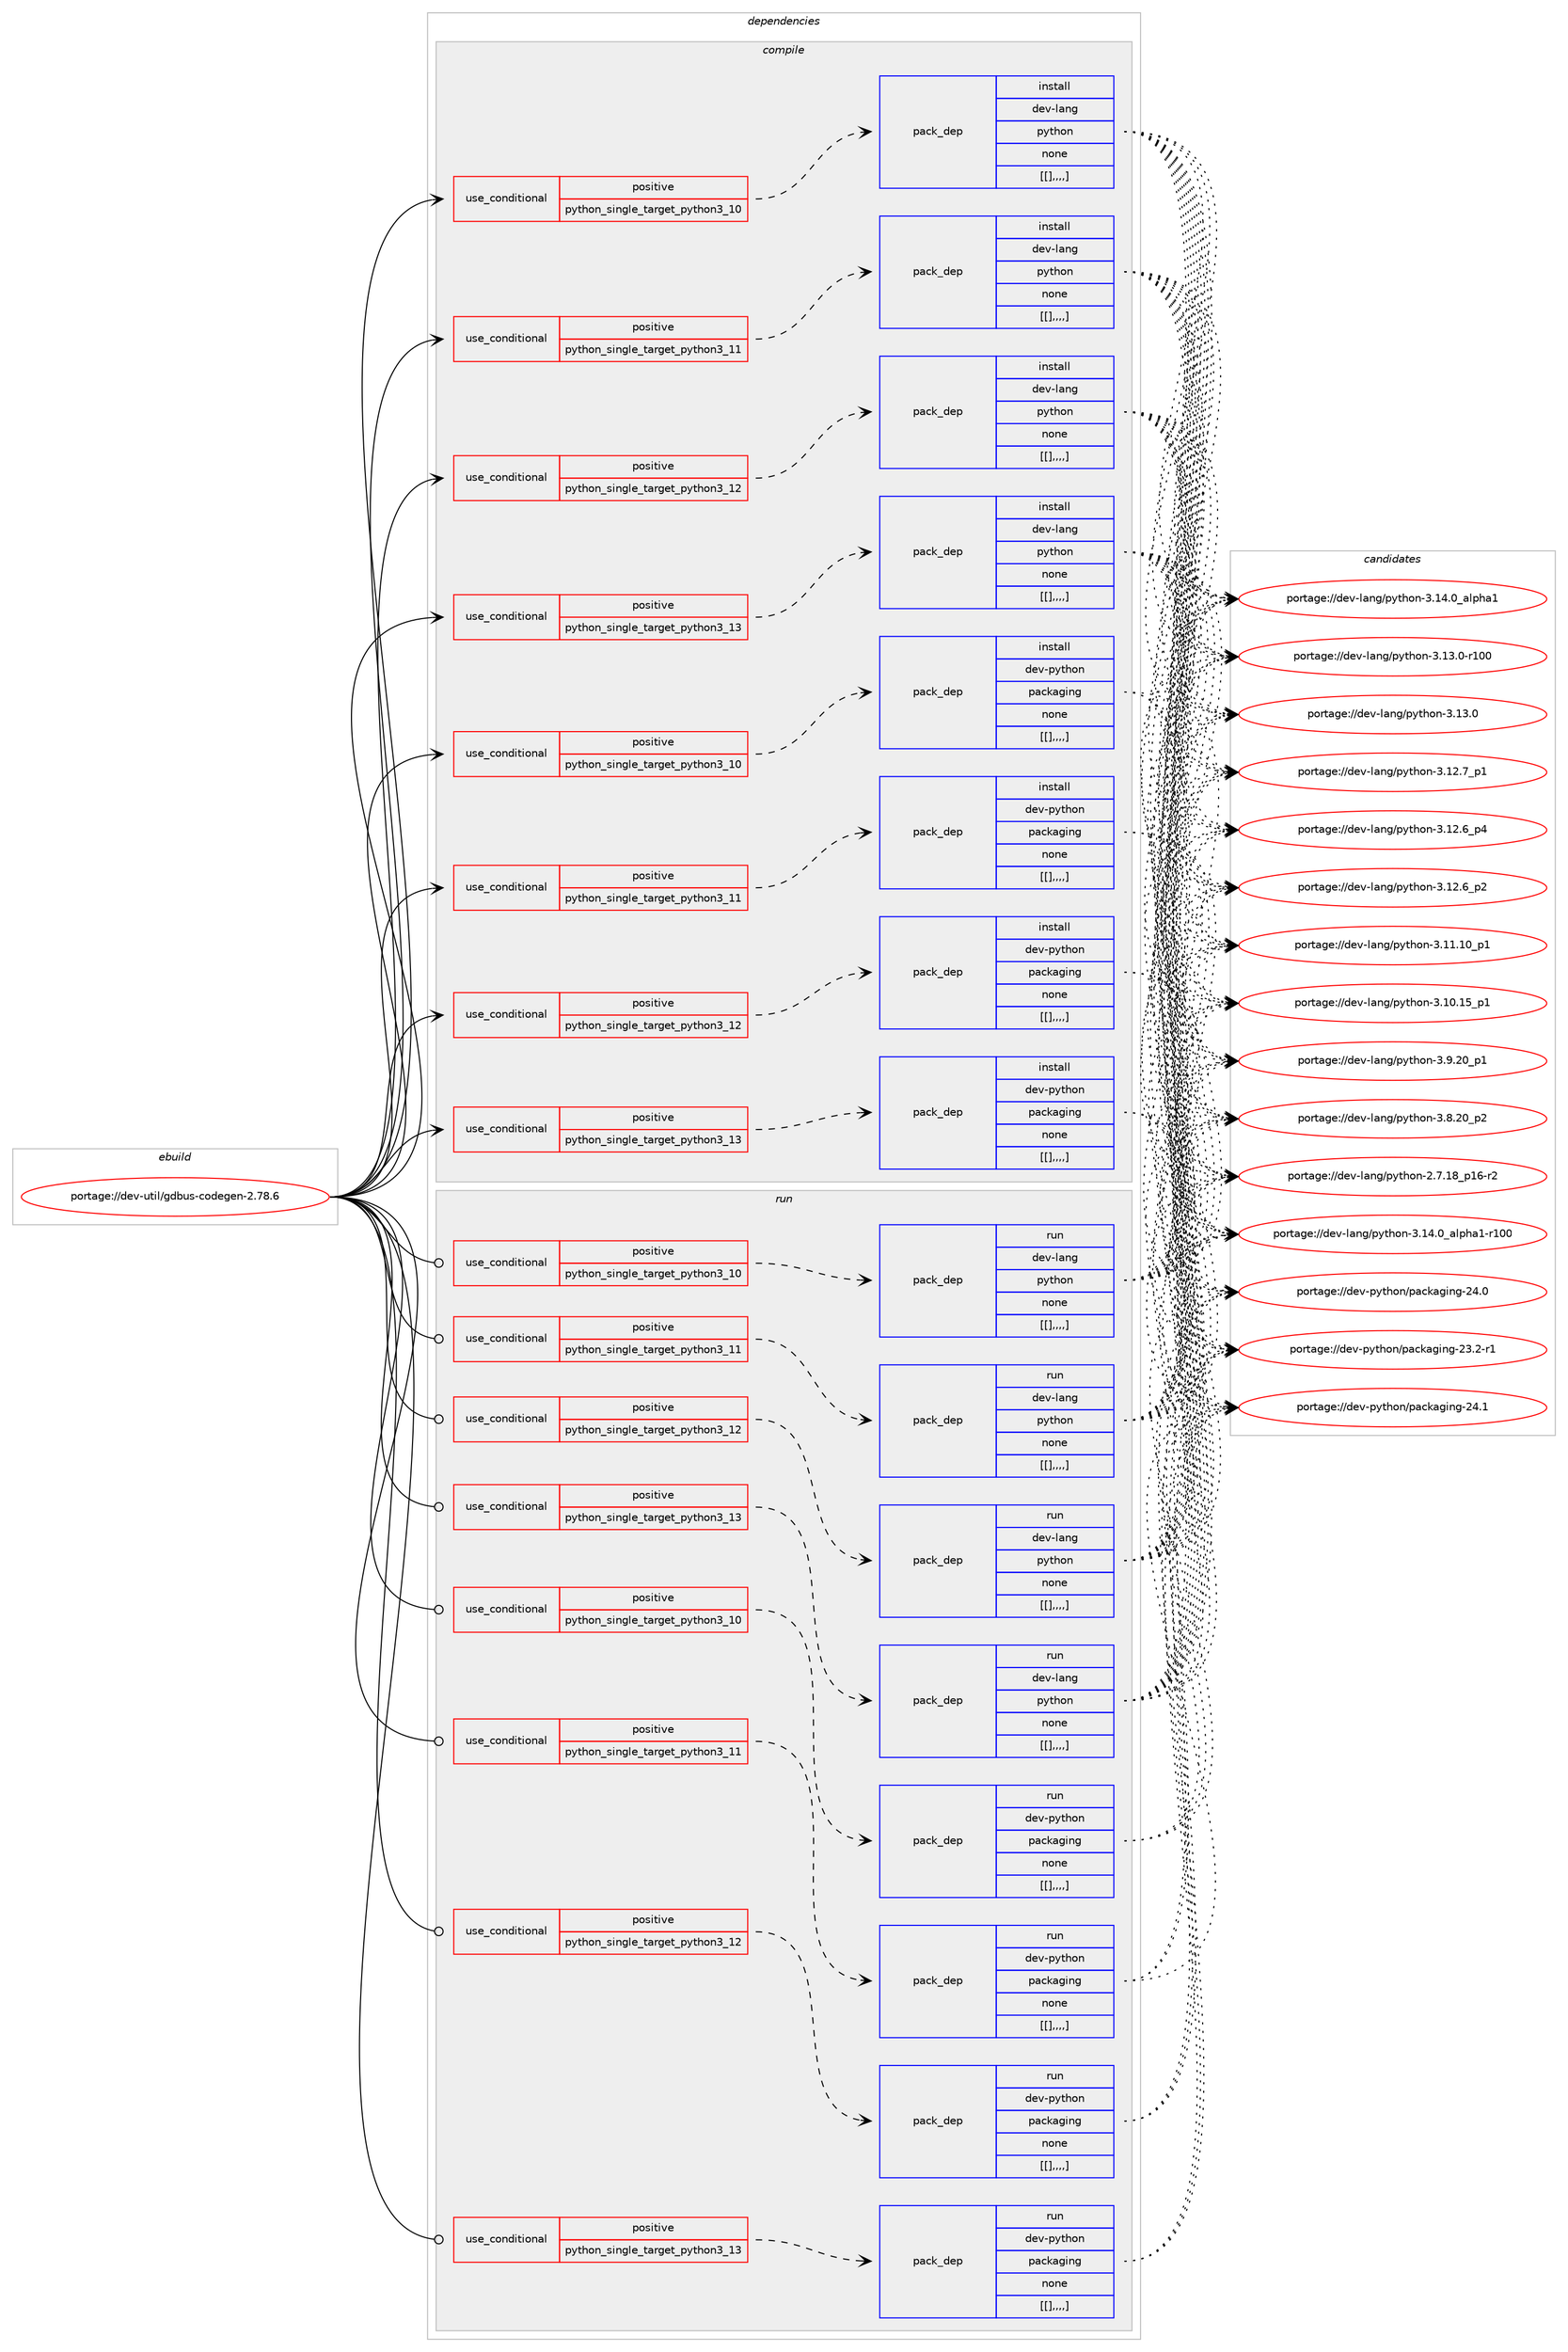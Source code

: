 digraph prolog {

# *************
# Graph options
# *************

newrank=true;
concentrate=true;
compound=true;
graph [rankdir=LR,fontname=Helvetica,fontsize=10,ranksep=1.5];#, ranksep=2.5, nodesep=0.2];
edge  [arrowhead=vee];
node  [fontname=Helvetica,fontsize=10];

# **********
# The ebuild
# **********

subgraph cluster_leftcol {
color=gray;
label=<<i>ebuild</i>>;
id [label="portage://dev-util/gdbus-codegen-2.78.6", color=red, width=4, href="../dev-util/gdbus-codegen-2.78.6.svg"];
}

# ****************
# The dependencies
# ****************

subgraph cluster_midcol {
color=gray;
label=<<i>dependencies</i>>;
subgraph cluster_compile {
fillcolor="#eeeeee";
style=filled;
label=<<i>compile</i>>;
subgraph cond65041 {
dependency226300 [label=<<TABLE BORDER="0" CELLBORDER="1" CELLSPACING="0" CELLPADDING="4"><TR><TD ROWSPAN="3" CELLPADDING="10">use_conditional</TD></TR><TR><TD>positive</TD></TR><TR><TD>python_single_target_python3_10</TD></TR></TABLE>>, shape=none, color=red];
subgraph pack159753 {
dependency226304 [label=<<TABLE BORDER="0" CELLBORDER="1" CELLSPACING="0" CELLPADDING="4" WIDTH="220"><TR><TD ROWSPAN="6" CELLPADDING="30">pack_dep</TD></TR><TR><TD WIDTH="110">install</TD></TR><TR><TD>dev-lang</TD></TR><TR><TD>python</TD></TR><TR><TD>none</TD></TR><TR><TD>[[],,,,]</TD></TR></TABLE>>, shape=none, color=blue];
}
dependency226300:e -> dependency226304:w [weight=20,style="dashed",arrowhead="vee"];
}
id:e -> dependency226300:w [weight=20,style="solid",arrowhead="vee"];
subgraph cond65045 {
dependency226309 [label=<<TABLE BORDER="0" CELLBORDER="1" CELLSPACING="0" CELLPADDING="4"><TR><TD ROWSPAN="3" CELLPADDING="10">use_conditional</TD></TR><TR><TD>positive</TD></TR><TR><TD>python_single_target_python3_10</TD></TR></TABLE>>, shape=none, color=red];
subgraph pack159772 {
dependency226348 [label=<<TABLE BORDER="0" CELLBORDER="1" CELLSPACING="0" CELLPADDING="4" WIDTH="220"><TR><TD ROWSPAN="6" CELLPADDING="30">pack_dep</TD></TR><TR><TD WIDTH="110">install</TD></TR><TR><TD>dev-python</TD></TR><TR><TD>packaging</TD></TR><TR><TD>none</TD></TR><TR><TD>[[],,,,]</TD></TR></TABLE>>, shape=none, color=blue];
}
dependency226309:e -> dependency226348:w [weight=20,style="dashed",arrowhead="vee"];
}
id:e -> dependency226309:w [weight=20,style="solid",arrowhead="vee"];
subgraph cond65064 {
dependency226369 [label=<<TABLE BORDER="0" CELLBORDER="1" CELLSPACING="0" CELLPADDING="4"><TR><TD ROWSPAN="3" CELLPADDING="10">use_conditional</TD></TR><TR><TD>positive</TD></TR><TR><TD>python_single_target_python3_11</TD></TR></TABLE>>, shape=none, color=red];
subgraph pack159813 {
dependency226392 [label=<<TABLE BORDER="0" CELLBORDER="1" CELLSPACING="0" CELLPADDING="4" WIDTH="220"><TR><TD ROWSPAN="6" CELLPADDING="30">pack_dep</TD></TR><TR><TD WIDTH="110">install</TD></TR><TR><TD>dev-lang</TD></TR><TR><TD>python</TD></TR><TR><TD>none</TD></TR><TR><TD>[[],,,,]</TD></TR></TABLE>>, shape=none, color=blue];
}
dependency226369:e -> dependency226392:w [weight=20,style="dashed",arrowhead="vee"];
}
id:e -> dependency226369:w [weight=20,style="solid",arrowhead="vee"];
subgraph cond65079 {
dependency226402 [label=<<TABLE BORDER="0" CELLBORDER="1" CELLSPACING="0" CELLPADDING="4"><TR><TD ROWSPAN="3" CELLPADDING="10">use_conditional</TD></TR><TR><TD>positive</TD></TR><TR><TD>python_single_target_python3_11</TD></TR></TABLE>>, shape=none, color=red];
subgraph pack159819 {
dependency226416 [label=<<TABLE BORDER="0" CELLBORDER="1" CELLSPACING="0" CELLPADDING="4" WIDTH="220"><TR><TD ROWSPAN="6" CELLPADDING="30">pack_dep</TD></TR><TR><TD WIDTH="110">install</TD></TR><TR><TD>dev-python</TD></TR><TR><TD>packaging</TD></TR><TR><TD>none</TD></TR><TR><TD>[[],,,,]</TD></TR></TABLE>>, shape=none, color=blue];
}
dependency226402:e -> dependency226416:w [weight=20,style="dashed",arrowhead="vee"];
}
id:e -> dependency226402:w [weight=20,style="solid",arrowhead="vee"];
subgraph cond65094 {
dependency226441 [label=<<TABLE BORDER="0" CELLBORDER="1" CELLSPACING="0" CELLPADDING="4"><TR><TD ROWSPAN="3" CELLPADDING="10">use_conditional</TD></TR><TR><TD>positive</TD></TR><TR><TD>python_single_target_python3_12</TD></TR></TABLE>>, shape=none, color=red];
subgraph pack159854 {
dependency226476 [label=<<TABLE BORDER="0" CELLBORDER="1" CELLSPACING="0" CELLPADDING="4" WIDTH="220"><TR><TD ROWSPAN="6" CELLPADDING="30">pack_dep</TD></TR><TR><TD WIDTH="110">install</TD></TR><TR><TD>dev-lang</TD></TR><TR><TD>python</TD></TR><TR><TD>none</TD></TR><TR><TD>[[],,,,]</TD></TR></TABLE>>, shape=none, color=blue];
}
dependency226441:e -> dependency226476:w [weight=20,style="dashed",arrowhead="vee"];
}
id:e -> dependency226441:w [weight=20,style="solid",arrowhead="vee"];
subgraph cond65111 {
dependency226511 [label=<<TABLE BORDER="0" CELLBORDER="1" CELLSPACING="0" CELLPADDING="4"><TR><TD ROWSPAN="3" CELLPADDING="10">use_conditional</TD></TR><TR><TD>positive</TD></TR><TR><TD>python_single_target_python3_12</TD></TR></TABLE>>, shape=none, color=red];
subgraph pack159923 {
dependency226571 [label=<<TABLE BORDER="0" CELLBORDER="1" CELLSPACING="0" CELLPADDING="4" WIDTH="220"><TR><TD ROWSPAN="6" CELLPADDING="30">pack_dep</TD></TR><TR><TD WIDTH="110">install</TD></TR><TR><TD>dev-python</TD></TR><TR><TD>packaging</TD></TR><TR><TD>none</TD></TR><TR><TD>[[],,,,]</TD></TR></TABLE>>, shape=none, color=blue];
}
dependency226511:e -> dependency226571:w [weight=20,style="dashed",arrowhead="vee"];
}
id:e -> dependency226511:w [weight=20,style="solid",arrowhead="vee"];
subgraph cond65144 {
dependency226627 [label=<<TABLE BORDER="0" CELLBORDER="1" CELLSPACING="0" CELLPADDING="4"><TR><TD ROWSPAN="3" CELLPADDING="10">use_conditional</TD></TR><TR><TD>positive</TD></TR><TR><TD>python_single_target_python3_13</TD></TR></TABLE>>, shape=none, color=red];
subgraph pack159977 {
dependency226648 [label=<<TABLE BORDER="0" CELLBORDER="1" CELLSPACING="0" CELLPADDING="4" WIDTH="220"><TR><TD ROWSPAN="6" CELLPADDING="30">pack_dep</TD></TR><TR><TD WIDTH="110">install</TD></TR><TR><TD>dev-lang</TD></TR><TR><TD>python</TD></TR><TR><TD>none</TD></TR><TR><TD>[[],,,,]</TD></TR></TABLE>>, shape=none, color=blue];
}
dependency226627:e -> dependency226648:w [weight=20,style="dashed",arrowhead="vee"];
}
id:e -> dependency226627:w [weight=20,style="solid",arrowhead="vee"];
subgraph cond65172 {
dependency226692 [label=<<TABLE BORDER="0" CELLBORDER="1" CELLSPACING="0" CELLPADDING="4"><TR><TD ROWSPAN="3" CELLPADDING="10">use_conditional</TD></TR><TR><TD>positive</TD></TR><TR><TD>python_single_target_python3_13</TD></TR></TABLE>>, shape=none, color=red];
subgraph pack160032 {
dependency226713 [label=<<TABLE BORDER="0" CELLBORDER="1" CELLSPACING="0" CELLPADDING="4" WIDTH="220"><TR><TD ROWSPAN="6" CELLPADDING="30">pack_dep</TD></TR><TR><TD WIDTH="110">install</TD></TR><TR><TD>dev-python</TD></TR><TR><TD>packaging</TD></TR><TR><TD>none</TD></TR><TR><TD>[[],,,,]</TD></TR></TABLE>>, shape=none, color=blue];
}
dependency226692:e -> dependency226713:w [weight=20,style="dashed",arrowhead="vee"];
}
id:e -> dependency226692:w [weight=20,style="solid",arrowhead="vee"];
}
subgraph cluster_compileandrun {
fillcolor="#eeeeee";
style=filled;
label=<<i>compile and run</i>>;
}
subgraph cluster_run {
fillcolor="#eeeeee";
style=filled;
label=<<i>run</i>>;
subgraph cond65182 {
dependency226799 [label=<<TABLE BORDER="0" CELLBORDER="1" CELLSPACING="0" CELLPADDING="4"><TR><TD ROWSPAN="3" CELLPADDING="10">use_conditional</TD></TR><TR><TD>positive</TD></TR><TR><TD>python_single_target_python3_10</TD></TR></TABLE>>, shape=none, color=red];
subgraph pack160095 {
dependency226809 [label=<<TABLE BORDER="0" CELLBORDER="1" CELLSPACING="0" CELLPADDING="4" WIDTH="220"><TR><TD ROWSPAN="6" CELLPADDING="30">pack_dep</TD></TR><TR><TD WIDTH="110">run</TD></TR><TR><TD>dev-lang</TD></TR><TR><TD>python</TD></TR><TR><TD>none</TD></TR><TR><TD>[[],,,,]</TD></TR></TABLE>>, shape=none, color=blue];
}
dependency226799:e -> dependency226809:w [weight=20,style="dashed",arrowhead="vee"];
}
id:e -> dependency226799:w [weight=20,style="solid",arrowhead="odot"];
subgraph cond65206 {
dependency226823 [label=<<TABLE BORDER="0" CELLBORDER="1" CELLSPACING="0" CELLPADDING="4"><TR><TD ROWSPAN="3" CELLPADDING="10">use_conditional</TD></TR><TR><TD>positive</TD></TR><TR><TD>python_single_target_python3_10</TD></TR></TABLE>>, shape=none, color=red];
subgraph pack160112 {
dependency226832 [label=<<TABLE BORDER="0" CELLBORDER="1" CELLSPACING="0" CELLPADDING="4" WIDTH="220"><TR><TD ROWSPAN="6" CELLPADDING="30">pack_dep</TD></TR><TR><TD WIDTH="110">run</TD></TR><TR><TD>dev-python</TD></TR><TR><TD>packaging</TD></TR><TR><TD>none</TD></TR><TR><TD>[[],,,,]</TD></TR></TABLE>>, shape=none, color=blue];
}
dependency226823:e -> dependency226832:w [weight=20,style="dashed",arrowhead="vee"];
}
id:e -> dependency226823:w [weight=20,style="solid",arrowhead="odot"];
subgraph cond65218 {
dependency226852 [label=<<TABLE BORDER="0" CELLBORDER="1" CELLSPACING="0" CELLPADDING="4"><TR><TD ROWSPAN="3" CELLPADDING="10">use_conditional</TD></TR><TR><TD>positive</TD></TR><TR><TD>python_single_target_python3_11</TD></TR></TABLE>>, shape=none, color=red];
subgraph pack160159 {
dependency226917 [label=<<TABLE BORDER="0" CELLBORDER="1" CELLSPACING="0" CELLPADDING="4" WIDTH="220"><TR><TD ROWSPAN="6" CELLPADDING="30">pack_dep</TD></TR><TR><TD WIDTH="110">run</TD></TR><TR><TD>dev-lang</TD></TR><TR><TD>python</TD></TR><TR><TD>none</TD></TR><TR><TD>[[],,,,]</TD></TR></TABLE>>, shape=none, color=blue];
}
dependency226852:e -> dependency226917:w [weight=20,style="dashed",arrowhead="vee"];
}
id:e -> dependency226852:w [weight=20,style="solid",arrowhead="odot"];
subgraph cond65244 {
dependency226924 [label=<<TABLE BORDER="0" CELLBORDER="1" CELLSPACING="0" CELLPADDING="4"><TR><TD ROWSPAN="3" CELLPADDING="10">use_conditional</TD></TR><TR><TD>positive</TD></TR><TR><TD>python_single_target_python3_11</TD></TR></TABLE>>, shape=none, color=red];
subgraph pack160218 {
dependency227022 [label=<<TABLE BORDER="0" CELLBORDER="1" CELLSPACING="0" CELLPADDING="4" WIDTH="220"><TR><TD ROWSPAN="6" CELLPADDING="30">pack_dep</TD></TR><TR><TD WIDTH="110">run</TD></TR><TR><TD>dev-python</TD></TR><TR><TD>packaging</TD></TR><TR><TD>none</TD></TR><TR><TD>[[],,,,]</TD></TR></TABLE>>, shape=none, color=blue];
}
dependency226924:e -> dependency227022:w [weight=20,style="dashed",arrowhead="vee"];
}
id:e -> dependency226924:w [weight=20,style="solid",arrowhead="odot"];
subgraph cond65295 {
dependency227059 [label=<<TABLE BORDER="0" CELLBORDER="1" CELLSPACING="0" CELLPADDING="4"><TR><TD ROWSPAN="3" CELLPADDING="10">use_conditional</TD></TR><TR><TD>positive</TD></TR><TR><TD>python_single_target_python3_12</TD></TR></TABLE>>, shape=none, color=red];
subgraph pack160259 {
dependency227104 [label=<<TABLE BORDER="0" CELLBORDER="1" CELLSPACING="0" CELLPADDING="4" WIDTH="220"><TR><TD ROWSPAN="6" CELLPADDING="30">pack_dep</TD></TR><TR><TD WIDTH="110">run</TD></TR><TR><TD>dev-lang</TD></TR><TR><TD>python</TD></TR><TR><TD>none</TD></TR><TR><TD>[[],,,,]</TD></TR></TABLE>>, shape=none, color=blue];
}
dependency227059:e -> dependency227104:w [weight=20,style="dashed",arrowhead="vee"];
}
id:e -> dependency227059:w [weight=20,style="solid",arrowhead="odot"];
subgraph cond65319 {
dependency227162 [label=<<TABLE BORDER="0" CELLBORDER="1" CELLSPACING="0" CELLPADDING="4"><TR><TD ROWSPAN="3" CELLPADDING="10">use_conditional</TD></TR><TR><TD>positive</TD></TR><TR><TD>python_single_target_python3_12</TD></TR></TABLE>>, shape=none, color=red];
subgraph pack160355 {
dependency227205 [label=<<TABLE BORDER="0" CELLBORDER="1" CELLSPACING="0" CELLPADDING="4" WIDTH="220"><TR><TD ROWSPAN="6" CELLPADDING="30">pack_dep</TD></TR><TR><TD WIDTH="110">run</TD></TR><TR><TD>dev-python</TD></TR><TR><TD>packaging</TD></TR><TR><TD>none</TD></TR><TR><TD>[[],,,,]</TD></TR></TABLE>>, shape=none, color=blue];
}
dependency227162:e -> dependency227205:w [weight=20,style="dashed",arrowhead="vee"];
}
id:e -> dependency227162:w [weight=20,style="solid",arrowhead="odot"];
subgraph cond65348 {
dependency227257 [label=<<TABLE BORDER="0" CELLBORDER="1" CELLSPACING="0" CELLPADDING="4"><TR><TD ROWSPAN="3" CELLPADDING="10">use_conditional</TD></TR><TR><TD>positive</TD></TR><TR><TD>python_single_target_python3_13</TD></TR></TABLE>>, shape=none, color=red];
subgraph pack160403 {
dependency227275 [label=<<TABLE BORDER="0" CELLBORDER="1" CELLSPACING="0" CELLPADDING="4" WIDTH="220"><TR><TD ROWSPAN="6" CELLPADDING="30">pack_dep</TD></TR><TR><TD WIDTH="110">run</TD></TR><TR><TD>dev-lang</TD></TR><TR><TD>python</TD></TR><TR><TD>none</TD></TR><TR><TD>[[],,,,]</TD></TR></TABLE>>, shape=none, color=blue];
}
dependency227257:e -> dependency227275:w [weight=20,style="dashed",arrowhead="vee"];
}
id:e -> dependency227257:w [weight=20,style="solid",arrowhead="odot"];
subgraph cond65384 {
dependency227392 [label=<<TABLE BORDER="0" CELLBORDER="1" CELLSPACING="0" CELLPADDING="4"><TR><TD ROWSPAN="3" CELLPADDING="10">use_conditional</TD></TR><TR><TD>positive</TD></TR><TR><TD>python_single_target_python3_13</TD></TR></TABLE>>, shape=none, color=red];
subgraph pack160513 {
dependency227416 [label=<<TABLE BORDER="0" CELLBORDER="1" CELLSPACING="0" CELLPADDING="4" WIDTH="220"><TR><TD ROWSPAN="6" CELLPADDING="30">pack_dep</TD></TR><TR><TD WIDTH="110">run</TD></TR><TR><TD>dev-python</TD></TR><TR><TD>packaging</TD></TR><TR><TD>none</TD></TR><TR><TD>[[],,,,]</TD></TR></TABLE>>, shape=none, color=blue];
}
dependency227392:e -> dependency227416:w [weight=20,style="dashed",arrowhead="vee"];
}
id:e -> dependency227392:w [weight=20,style="solid",arrowhead="odot"];
}
}

# **************
# The candidates
# **************

subgraph cluster_choices {
rank=same;
color=gray;
label=<<i>candidates</i>>;

subgraph choice160072 {
color=black;
nodesep=1;
choice100101118451089711010347112121116104111110455146495246489597108112104974945114494848 [label="portage://dev-lang/python-3.14.0_alpha1-r100", color=red, width=4,href="../dev-lang/python-3.14.0_alpha1-r100.svg"];
choice1001011184510897110103471121211161041111104551464952464895971081121049749 [label="portage://dev-lang/python-3.14.0_alpha1", color=red, width=4,href="../dev-lang/python-3.14.0_alpha1.svg"];
choice1001011184510897110103471121211161041111104551464951464845114494848 [label="portage://dev-lang/python-3.13.0-r100", color=red, width=4,href="../dev-lang/python-3.13.0-r100.svg"];
choice10010111845108971101034711212111610411111045514649514648 [label="portage://dev-lang/python-3.13.0", color=red, width=4,href="../dev-lang/python-3.13.0.svg"];
choice100101118451089711010347112121116104111110455146495046559511249 [label="portage://dev-lang/python-3.12.7_p1", color=red, width=4,href="../dev-lang/python-3.12.7_p1.svg"];
choice100101118451089711010347112121116104111110455146495046549511252 [label="portage://dev-lang/python-3.12.6_p4", color=red, width=4,href="../dev-lang/python-3.12.6_p4.svg"];
choice100101118451089711010347112121116104111110455146495046549511250 [label="portage://dev-lang/python-3.12.6_p2", color=red, width=4,href="../dev-lang/python-3.12.6_p2.svg"];
choice10010111845108971101034711212111610411111045514649494649489511249 [label="portage://dev-lang/python-3.11.10_p1", color=red, width=4,href="../dev-lang/python-3.11.10_p1.svg"];
choice10010111845108971101034711212111610411111045514649484649539511249 [label="portage://dev-lang/python-3.10.15_p1", color=red, width=4,href="../dev-lang/python-3.10.15_p1.svg"];
choice100101118451089711010347112121116104111110455146574650489511249 [label="portage://dev-lang/python-3.9.20_p1", color=red, width=4,href="../dev-lang/python-3.9.20_p1.svg"];
choice100101118451089711010347112121116104111110455146564650489511250 [label="portage://dev-lang/python-3.8.20_p2", color=red, width=4,href="../dev-lang/python-3.8.20_p2.svg"];
choice100101118451089711010347112121116104111110455046554649569511249544511450 [label="portage://dev-lang/python-2.7.18_p16-r2", color=red, width=4,href="../dev-lang/python-2.7.18_p16-r2.svg"];
dependency226304:e -> choice100101118451089711010347112121116104111110455146495246489597108112104974945114494848:w [style=dotted,weight="100"];
dependency226304:e -> choice1001011184510897110103471121211161041111104551464952464895971081121049749:w [style=dotted,weight="100"];
dependency226304:e -> choice1001011184510897110103471121211161041111104551464951464845114494848:w [style=dotted,weight="100"];
dependency226304:e -> choice10010111845108971101034711212111610411111045514649514648:w [style=dotted,weight="100"];
dependency226304:e -> choice100101118451089711010347112121116104111110455146495046559511249:w [style=dotted,weight="100"];
dependency226304:e -> choice100101118451089711010347112121116104111110455146495046549511252:w [style=dotted,weight="100"];
dependency226304:e -> choice100101118451089711010347112121116104111110455146495046549511250:w [style=dotted,weight="100"];
dependency226304:e -> choice10010111845108971101034711212111610411111045514649494649489511249:w [style=dotted,weight="100"];
dependency226304:e -> choice10010111845108971101034711212111610411111045514649484649539511249:w [style=dotted,weight="100"];
dependency226304:e -> choice100101118451089711010347112121116104111110455146574650489511249:w [style=dotted,weight="100"];
dependency226304:e -> choice100101118451089711010347112121116104111110455146564650489511250:w [style=dotted,weight="100"];
dependency226304:e -> choice100101118451089711010347112121116104111110455046554649569511249544511450:w [style=dotted,weight="100"];
}
subgraph choice160087 {
color=black;
nodesep=1;
choice10010111845112121116104111110471129799107971031051101034550524649 [label="portage://dev-python/packaging-24.1", color=red, width=4,href="../dev-python/packaging-24.1.svg"];
choice10010111845112121116104111110471129799107971031051101034550524648 [label="portage://dev-python/packaging-24.0", color=red, width=4,href="../dev-python/packaging-24.0.svg"];
choice100101118451121211161041111104711297991079710310511010345505146504511449 [label="portage://dev-python/packaging-23.2-r1", color=red, width=4,href="../dev-python/packaging-23.2-r1.svg"];
dependency226348:e -> choice10010111845112121116104111110471129799107971031051101034550524649:w [style=dotted,weight="100"];
dependency226348:e -> choice10010111845112121116104111110471129799107971031051101034550524648:w [style=dotted,weight="100"];
dependency226348:e -> choice100101118451121211161041111104711297991079710310511010345505146504511449:w [style=dotted,weight="100"];
}
subgraph choice160102 {
color=black;
nodesep=1;
choice100101118451089711010347112121116104111110455146495246489597108112104974945114494848 [label="portage://dev-lang/python-3.14.0_alpha1-r100", color=red, width=4,href="../dev-lang/python-3.14.0_alpha1-r100.svg"];
choice1001011184510897110103471121211161041111104551464952464895971081121049749 [label="portage://dev-lang/python-3.14.0_alpha1", color=red, width=4,href="../dev-lang/python-3.14.0_alpha1.svg"];
choice1001011184510897110103471121211161041111104551464951464845114494848 [label="portage://dev-lang/python-3.13.0-r100", color=red, width=4,href="../dev-lang/python-3.13.0-r100.svg"];
choice10010111845108971101034711212111610411111045514649514648 [label="portage://dev-lang/python-3.13.0", color=red, width=4,href="../dev-lang/python-3.13.0.svg"];
choice100101118451089711010347112121116104111110455146495046559511249 [label="portage://dev-lang/python-3.12.7_p1", color=red, width=4,href="../dev-lang/python-3.12.7_p1.svg"];
choice100101118451089711010347112121116104111110455146495046549511252 [label="portage://dev-lang/python-3.12.6_p4", color=red, width=4,href="../dev-lang/python-3.12.6_p4.svg"];
choice100101118451089711010347112121116104111110455146495046549511250 [label="portage://dev-lang/python-3.12.6_p2", color=red, width=4,href="../dev-lang/python-3.12.6_p2.svg"];
choice10010111845108971101034711212111610411111045514649494649489511249 [label="portage://dev-lang/python-3.11.10_p1", color=red, width=4,href="../dev-lang/python-3.11.10_p1.svg"];
choice10010111845108971101034711212111610411111045514649484649539511249 [label="portage://dev-lang/python-3.10.15_p1", color=red, width=4,href="../dev-lang/python-3.10.15_p1.svg"];
choice100101118451089711010347112121116104111110455146574650489511249 [label="portage://dev-lang/python-3.9.20_p1", color=red, width=4,href="../dev-lang/python-3.9.20_p1.svg"];
choice100101118451089711010347112121116104111110455146564650489511250 [label="portage://dev-lang/python-3.8.20_p2", color=red, width=4,href="../dev-lang/python-3.8.20_p2.svg"];
choice100101118451089711010347112121116104111110455046554649569511249544511450 [label="portage://dev-lang/python-2.7.18_p16-r2", color=red, width=4,href="../dev-lang/python-2.7.18_p16-r2.svg"];
dependency226392:e -> choice100101118451089711010347112121116104111110455146495246489597108112104974945114494848:w [style=dotted,weight="100"];
dependency226392:e -> choice1001011184510897110103471121211161041111104551464952464895971081121049749:w [style=dotted,weight="100"];
dependency226392:e -> choice1001011184510897110103471121211161041111104551464951464845114494848:w [style=dotted,weight="100"];
dependency226392:e -> choice10010111845108971101034711212111610411111045514649514648:w [style=dotted,weight="100"];
dependency226392:e -> choice100101118451089711010347112121116104111110455146495046559511249:w [style=dotted,weight="100"];
dependency226392:e -> choice100101118451089711010347112121116104111110455146495046549511252:w [style=dotted,weight="100"];
dependency226392:e -> choice100101118451089711010347112121116104111110455146495046549511250:w [style=dotted,weight="100"];
dependency226392:e -> choice10010111845108971101034711212111610411111045514649494649489511249:w [style=dotted,weight="100"];
dependency226392:e -> choice10010111845108971101034711212111610411111045514649484649539511249:w [style=dotted,weight="100"];
dependency226392:e -> choice100101118451089711010347112121116104111110455146574650489511249:w [style=dotted,weight="100"];
dependency226392:e -> choice100101118451089711010347112121116104111110455146564650489511250:w [style=dotted,weight="100"];
dependency226392:e -> choice100101118451089711010347112121116104111110455046554649569511249544511450:w [style=dotted,weight="100"];
}
subgraph choice160111 {
color=black;
nodesep=1;
choice10010111845112121116104111110471129799107971031051101034550524649 [label="portage://dev-python/packaging-24.1", color=red, width=4,href="../dev-python/packaging-24.1.svg"];
choice10010111845112121116104111110471129799107971031051101034550524648 [label="portage://dev-python/packaging-24.0", color=red, width=4,href="../dev-python/packaging-24.0.svg"];
choice100101118451121211161041111104711297991079710310511010345505146504511449 [label="portage://dev-python/packaging-23.2-r1", color=red, width=4,href="../dev-python/packaging-23.2-r1.svg"];
dependency226416:e -> choice10010111845112121116104111110471129799107971031051101034550524649:w [style=dotted,weight="100"];
dependency226416:e -> choice10010111845112121116104111110471129799107971031051101034550524648:w [style=dotted,weight="100"];
dependency226416:e -> choice100101118451121211161041111104711297991079710310511010345505146504511449:w [style=dotted,weight="100"];
}
subgraph choice160124 {
color=black;
nodesep=1;
choice100101118451089711010347112121116104111110455146495246489597108112104974945114494848 [label="portage://dev-lang/python-3.14.0_alpha1-r100", color=red, width=4,href="../dev-lang/python-3.14.0_alpha1-r100.svg"];
choice1001011184510897110103471121211161041111104551464952464895971081121049749 [label="portage://dev-lang/python-3.14.0_alpha1", color=red, width=4,href="../dev-lang/python-3.14.0_alpha1.svg"];
choice1001011184510897110103471121211161041111104551464951464845114494848 [label="portage://dev-lang/python-3.13.0-r100", color=red, width=4,href="../dev-lang/python-3.13.0-r100.svg"];
choice10010111845108971101034711212111610411111045514649514648 [label="portage://dev-lang/python-3.13.0", color=red, width=4,href="../dev-lang/python-3.13.0.svg"];
choice100101118451089711010347112121116104111110455146495046559511249 [label="portage://dev-lang/python-3.12.7_p1", color=red, width=4,href="../dev-lang/python-3.12.7_p1.svg"];
choice100101118451089711010347112121116104111110455146495046549511252 [label="portage://dev-lang/python-3.12.6_p4", color=red, width=4,href="../dev-lang/python-3.12.6_p4.svg"];
choice100101118451089711010347112121116104111110455146495046549511250 [label="portage://dev-lang/python-3.12.6_p2", color=red, width=4,href="../dev-lang/python-3.12.6_p2.svg"];
choice10010111845108971101034711212111610411111045514649494649489511249 [label="portage://dev-lang/python-3.11.10_p1", color=red, width=4,href="../dev-lang/python-3.11.10_p1.svg"];
choice10010111845108971101034711212111610411111045514649484649539511249 [label="portage://dev-lang/python-3.10.15_p1", color=red, width=4,href="../dev-lang/python-3.10.15_p1.svg"];
choice100101118451089711010347112121116104111110455146574650489511249 [label="portage://dev-lang/python-3.9.20_p1", color=red, width=4,href="../dev-lang/python-3.9.20_p1.svg"];
choice100101118451089711010347112121116104111110455146564650489511250 [label="portage://dev-lang/python-3.8.20_p2", color=red, width=4,href="../dev-lang/python-3.8.20_p2.svg"];
choice100101118451089711010347112121116104111110455046554649569511249544511450 [label="portage://dev-lang/python-2.7.18_p16-r2", color=red, width=4,href="../dev-lang/python-2.7.18_p16-r2.svg"];
dependency226476:e -> choice100101118451089711010347112121116104111110455146495246489597108112104974945114494848:w [style=dotted,weight="100"];
dependency226476:e -> choice1001011184510897110103471121211161041111104551464952464895971081121049749:w [style=dotted,weight="100"];
dependency226476:e -> choice1001011184510897110103471121211161041111104551464951464845114494848:w [style=dotted,weight="100"];
dependency226476:e -> choice10010111845108971101034711212111610411111045514649514648:w [style=dotted,weight="100"];
dependency226476:e -> choice100101118451089711010347112121116104111110455146495046559511249:w [style=dotted,weight="100"];
dependency226476:e -> choice100101118451089711010347112121116104111110455146495046549511252:w [style=dotted,weight="100"];
dependency226476:e -> choice100101118451089711010347112121116104111110455146495046549511250:w [style=dotted,weight="100"];
dependency226476:e -> choice10010111845108971101034711212111610411111045514649494649489511249:w [style=dotted,weight="100"];
dependency226476:e -> choice10010111845108971101034711212111610411111045514649484649539511249:w [style=dotted,weight="100"];
dependency226476:e -> choice100101118451089711010347112121116104111110455146574650489511249:w [style=dotted,weight="100"];
dependency226476:e -> choice100101118451089711010347112121116104111110455146564650489511250:w [style=dotted,weight="100"];
dependency226476:e -> choice100101118451089711010347112121116104111110455046554649569511249544511450:w [style=dotted,weight="100"];
}
subgraph choice160125 {
color=black;
nodesep=1;
choice10010111845112121116104111110471129799107971031051101034550524649 [label="portage://dev-python/packaging-24.1", color=red, width=4,href="../dev-python/packaging-24.1.svg"];
choice10010111845112121116104111110471129799107971031051101034550524648 [label="portage://dev-python/packaging-24.0", color=red, width=4,href="../dev-python/packaging-24.0.svg"];
choice100101118451121211161041111104711297991079710310511010345505146504511449 [label="portage://dev-python/packaging-23.2-r1", color=red, width=4,href="../dev-python/packaging-23.2-r1.svg"];
dependency226571:e -> choice10010111845112121116104111110471129799107971031051101034550524649:w [style=dotted,weight="100"];
dependency226571:e -> choice10010111845112121116104111110471129799107971031051101034550524648:w [style=dotted,weight="100"];
dependency226571:e -> choice100101118451121211161041111104711297991079710310511010345505146504511449:w [style=dotted,weight="100"];
}
subgraph choice160130 {
color=black;
nodesep=1;
choice100101118451089711010347112121116104111110455146495246489597108112104974945114494848 [label="portage://dev-lang/python-3.14.0_alpha1-r100", color=red, width=4,href="../dev-lang/python-3.14.0_alpha1-r100.svg"];
choice1001011184510897110103471121211161041111104551464952464895971081121049749 [label="portage://dev-lang/python-3.14.0_alpha1", color=red, width=4,href="../dev-lang/python-3.14.0_alpha1.svg"];
choice1001011184510897110103471121211161041111104551464951464845114494848 [label="portage://dev-lang/python-3.13.0-r100", color=red, width=4,href="../dev-lang/python-3.13.0-r100.svg"];
choice10010111845108971101034711212111610411111045514649514648 [label="portage://dev-lang/python-3.13.0", color=red, width=4,href="../dev-lang/python-3.13.0.svg"];
choice100101118451089711010347112121116104111110455146495046559511249 [label="portage://dev-lang/python-3.12.7_p1", color=red, width=4,href="../dev-lang/python-3.12.7_p1.svg"];
choice100101118451089711010347112121116104111110455146495046549511252 [label="portage://dev-lang/python-3.12.6_p4", color=red, width=4,href="../dev-lang/python-3.12.6_p4.svg"];
choice100101118451089711010347112121116104111110455146495046549511250 [label="portage://dev-lang/python-3.12.6_p2", color=red, width=4,href="../dev-lang/python-3.12.6_p2.svg"];
choice10010111845108971101034711212111610411111045514649494649489511249 [label="portage://dev-lang/python-3.11.10_p1", color=red, width=4,href="../dev-lang/python-3.11.10_p1.svg"];
choice10010111845108971101034711212111610411111045514649484649539511249 [label="portage://dev-lang/python-3.10.15_p1", color=red, width=4,href="../dev-lang/python-3.10.15_p1.svg"];
choice100101118451089711010347112121116104111110455146574650489511249 [label="portage://dev-lang/python-3.9.20_p1", color=red, width=4,href="../dev-lang/python-3.9.20_p1.svg"];
choice100101118451089711010347112121116104111110455146564650489511250 [label="portage://dev-lang/python-3.8.20_p2", color=red, width=4,href="../dev-lang/python-3.8.20_p2.svg"];
choice100101118451089711010347112121116104111110455046554649569511249544511450 [label="portage://dev-lang/python-2.7.18_p16-r2", color=red, width=4,href="../dev-lang/python-2.7.18_p16-r2.svg"];
dependency226648:e -> choice100101118451089711010347112121116104111110455146495246489597108112104974945114494848:w [style=dotted,weight="100"];
dependency226648:e -> choice1001011184510897110103471121211161041111104551464952464895971081121049749:w [style=dotted,weight="100"];
dependency226648:e -> choice1001011184510897110103471121211161041111104551464951464845114494848:w [style=dotted,weight="100"];
dependency226648:e -> choice10010111845108971101034711212111610411111045514649514648:w [style=dotted,weight="100"];
dependency226648:e -> choice100101118451089711010347112121116104111110455146495046559511249:w [style=dotted,weight="100"];
dependency226648:e -> choice100101118451089711010347112121116104111110455146495046549511252:w [style=dotted,weight="100"];
dependency226648:e -> choice100101118451089711010347112121116104111110455146495046549511250:w [style=dotted,weight="100"];
dependency226648:e -> choice10010111845108971101034711212111610411111045514649494649489511249:w [style=dotted,weight="100"];
dependency226648:e -> choice10010111845108971101034711212111610411111045514649484649539511249:w [style=dotted,weight="100"];
dependency226648:e -> choice100101118451089711010347112121116104111110455146574650489511249:w [style=dotted,weight="100"];
dependency226648:e -> choice100101118451089711010347112121116104111110455146564650489511250:w [style=dotted,weight="100"];
dependency226648:e -> choice100101118451089711010347112121116104111110455046554649569511249544511450:w [style=dotted,weight="100"];
}
subgraph choice160179 {
color=black;
nodesep=1;
choice10010111845112121116104111110471129799107971031051101034550524649 [label="portage://dev-python/packaging-24.1", color=red, width=4,href="../dev-python/packaging-24.1.svg"];
choice10010111845112121116104111110471129799107971031051101034550524648 [label="portage://dev-python/packaging-24.0", color=red, width=4,href="../dev-python/packaging-24.0.svg"];
choice100101118451121211161041111104711297991079710310511010345505146504511449 [label="portage://dev-python/packaging-23.2-r1", color=red, width=4,href="../dev-python/packaging-23.2-r1.svg"];
dependency226713:e -> choice10010111845112121116104111110471129799107971031051101034550524649:w [style=dotted,weight="100"];
dependency226713:e -> choice10010111845112121116104111110471129799107971031051101034550524648:w [style=dotted,weight="100"];
dependency226713:e -> choice100101118451121211161041111104711297991079710310511010345505146504511449:w [style=dotted,weight="100"];
}
subgraph choice160184 {
color=black;
nodesep=1;
choice100101118451089711010347112121116104111110455146495246489597108112104974945114494848 [label="portage://dev-lang/python-3.14.0_alpha1-r100", color=red, width=4,href="../dev-lang/python-3.14.0_alpha1-r100.svg"];
choice1001011184510897110103471121211161041111104551464952464895971081121049749 [label="portage://dev-lang/python-3.14.0_alpha1", color=red, width=4,href="../dev-lang/python-3.14.0_alpha1.svg"];
choice1001011184510897110103471121211161041111104551464951464845114494848 [label="portage://dev-lang/python-3.13.0-r100", color=red, width=4,href="../dev-lang/python-3.13.0-r100.svg"];
choice10010111845108971101034711212111610411111045514649514648 [label="portage://dev-lang/python-3.13.0", color=red, width=4,href="../dev-lang/python-3.13.0.svg"];
choice100101118451089711010347112121116104111110455146495046559511249 [label="portage://dev-lang/python-3.12.7_p1", color=red, width=4,href="../dev-lang/python-3.12.7_p1.svg"];
choice100101118451089711010347112121116104111110455146495046549511252 [label="portage://dev-lang/python-3.12.6_p4", color=red, width=4,href="../dev-lang/python-3.12.6_p4.svg"];
choice100101118451089711010347112121116104111110455146495046549511250 [label="portage://dev-lang/python-3.12.6_p2", color=red, width=4,href="../dev-lang/python-3.12.6_p2.svg"];
choice10010111845108971101034711212111610411111045514649494649489511249 [label="portage://dev-lang/python-3.11.10_p1", color=red, width=4,href="../dev-lang/python-3.11.10_p1.svg"];
choice10010111845108971101034711212111610411111045514649484649539511249 [label="portage://dev-lang/python-3.10.15_p1", color=red, width=4,href="../dev-lang/python-3.10.15_p1.svg"];
choice100101118451089711010347112121116104111110455146574650489511249 [label="portage://dev-lang/python-3.9.20_p1", color=red, width=4,href="../dev-lang/python-3.9.20_p1.svg"];
choice100101118451089711010347112121116104111110455146564650489511250 [label="portage://dev-lang/python-3.8.20_p2", color=red, width=4,href="../dev-lang/python-3.8.20_p2.svg"];
choice100101118451089711010347112121116104111110455046554649569511249544511450 [label="portage://dev-lang/python-2.7.18_p16-r2", color=red, width=4,href="../dev-lang/python-2.7.18_p16-r2.svg"];
dependency226809:e -> choice100101118451089711010347112121116104111110455146495246489597108112104974945114494848:w [style=dotted,weight="100"];
dependency226809:e -> choice1001011184510897110103471121211161041111104551464952464895971081121049749:w [style=dotted,weight="100"];
dependency226809:e -> choice1001011184510897110103471121211161041111104551464951464845114494848:w [style=dotted,weight="100"];
dependency226809:e -> choice10010111845108971101034711212111610411111045514649514648:w [style=dotted,weight="100"];
dependency226809:e -> choice100101118451089711010347112121116104111110455146495046559511249:w [style=dotted,weight="100"];
dependency226809:e -> choice100101118451089711010347112121116104111110455146495046549511252:w [style=dotted,weight="100"];
dependency226809:e -> choice100101118451089711010347112121116104111110455146495046549511250:w [style=dotted,weight="100"];
dependency226809:e -> choice10010111845108971101034711212111610411111045514649494649489511249:w [style=dotted,weight="100"];
dependency226809:e -> choice10010111845108971101034711212111610411111045514649484649539511249:w [style=dotted,weight="100"];
dependency226809:e -> choice100101118451089711010347112121116104111110455146574650489511249:w [style=dotted,weight="100"];
dependency226809:e -> choice100101118451089711010347112121116104111110455146564650489511250:w [style=dotted,weight="100"];
dependency226809:e -> choice100101118451089711010347112121116104111110455046554649569511249544511450:w [style=dotted,weight="100"];
}
subgraph choice160189 {
color=black;
nodesep=1;
choice10010111845112121116104111110471129799107971031051101034550524649 [label="portage://dev-python/packaging-24.1", color=red, width=4,href="../dev-python/packaging-24.1.svg"];
choice10010111845112121116104111110471129799107971031051101034550524648 [label="portage://dev-python/packaging-24.0", color=red, width=4,href="../dev-python/packaging-24.0.svg"];
choice100101118451121211161041111104711297991079710310511010345505146504511449 [label="portage://dev-python/packaging-23.2-r1", color=red, width=4,href="../dev-python/packaging-23.2-r1.svg"];
dependency226832:e -> choice10010111845112121116104111110471129799107971031051101034550524649:w [style=dotted,weight="100"];
dependency226832:e -> choice10010111845112121116104111110471129799107971031051101034550524648:w [style=dotted,weight="100"];
dependency226832:e -> choice100101118451121211161041111104711297991079710310511010345505146504511449:w [style=dotted,weight="100"];
}
subgraph choice160206 {
color=black;
nodesep=1;
choice100101118451089711010347112121116104111110455146495246489597108112104974945114494848 [label="portage://dev-lang/python-3.14.0_alpha1-r100", color=red, width=4,href="../dev-lang/python-3.14.0_alpha1-r100.svg"];
choice1001011184510897110103471121211161041111104551464952464895971081121049749 [label="portage://dev-lang/python-3.14.0_alpha1", color=red, width=4,href="../dev-lang/python-3.14.0_alpha1.svg"];
choice1001011184510897110103471121211161041111104551464951464845114494848 [label="portage://dev-lang/python-3.13.0-r100", color=red, width=4,href="../dev-lang/python-3.13.0-r100.svg"];
choice10010111845108971101034711212111610411111045514649514648 [label="portage://dev-lang/python-3.13.0", color=red, width=4,href="../dev-lang/python-3.13.0.svg"];
choice100101118451089711010347112121116104111110455146495046559511249 [label="portage://dev-lang/python-3.12.7_p1", color=red, width=4,href="../dev-lang/python-3.12.7_p1.svg"];
choice100101118451089711010347112121116104111110455146495046549511252 [label="portage://dev-lang/python-3.12.6_p4", color=red, width=4,href="../dev-lang/python-3.12.6_p4.svg"];
choice100101118451089711010347112121116104111110455146495046549511250 [label="portage://dev-lang/python-3.12.6_p2", color=red, width=4,href="../dev-lang/python-3.12.6_p2.svg"];
choice10010111845108971101034711212111610411111045514649494649489511249 [label="portage://dev-lang/python-3.11.10_p1", color=red, width=4,href="../dev-lang/python-3.11.10_p1.svg"];
choice10010111845108971101034711212111610411111045514649484649539511249 [label="portage://dev-lang/python-3.10.15_p1", color=red, width=4,href="../dev-lang/python-3.10.15_p1.svg"];
choice100101118451089711010347112121116104111110455146574650489511249 [label="portage://dev-lang/python-3.9.20_p1", color=red, width=4,href="../dev-lang/python-3.9.20_p1.svg"];
choice100101118451089711010347112121116104111110455146564650489511250 [label="portage://dev-lang/python-3.8.20_p2", color=red, width=4,href="../dev-lang/python-3.8.20_p2.svg"];
choice100101118451089711010347112121116104111110455046554649569511249544511450 [label="portage://dev-lang/python-2.7.18_p16-r2", color=red, width=4,href="../dev-lang/python-2.7.18_p16-r2.svg"];
dependency226917:e -> choice100101118451089711010347112121116104111110455146495246489597108112104974945114494848:w [style=dotted,weight="100"];
dependency226917:e -> choice1001011184510897110103471121211161041111104551464952464895971081121049749:w [style=dotted,weight="100"];
dependency226917:e -> choice1001011184510897110103471121211161041111104551464951464845114494848:w [style=dotted,weight="100"];
dependency226917:e -> choice10010111845108971101034711212111610411111045514649514648:w [style=dotted,weight="100"];
dependency226917:e -> choice100101118451089711010347112121116104111110455146495046559511249:w [style=dotted,weight="100"];
dependency226917:e -> choice100101118451089711010347112121116104111110455146495046549511252:w [style=dotted,weight="100"];
dependency226917:e -> choice100101118451089711010347112121116104111110455146495046549511250:w [style=dotted,weight="100"];
dependency226917:e -> choice10010111845108971101034711212111610411111045514649494649489511249:w [style=dotted,weight="100"];
dependency226917:e -> choice10010111845108971101034711212111610411111045514649484649539511249:w [style=dotted,weight="100"];
dependency226917:e -> choice100101118451089711010347112121116104111110455146574650489511249:w [style=dotted,weight="100"];
dependency226917:e -> choice100101118451089711010347112121116104111110455146564650489511250:w [style=dotted,weight="100"];
dependency226917:e -> choice100101118451089711010347112121116104111110455046554649569511249544511450:w [style=dotted,weight="100"];
}
subgraph choice160225 {
color=black;
nodesep=1;
choice10010111845112121116104111110471129799107971031051101034550524649 [label="portage://dev-python/packaging-24.1", color=red, width=4,href="../dev-python/packaging-24.1.svg"];
choice10010111845112121116104111110471129799107971031051101034550524648 [label="portage://dev-python/packaging-24.0", color=red, width=4,href="../dev-python/packaging-24.0.svg"];
choice100101118451121211161041111104711297991079710310511010345505146504511449 [label="portage://dev-python/packaging-23.2-r1", color=red, width=4,href="../dev-python/packaging-23.2-r1.svg"];
dependency227022:e -> choice10010111845112121116104111110471129799107971031051101034550524649:w [style=dotted,weight="100"];
dependency227022:e -> choice10010111845112121116104111110471129799107971031051101034550524648:w [style=dotted,weight="100"];
dependency227022:e -> choice100101118451121211161041111104711297991079710310511010345505146504511449:w [style=dotted,weight="100"];
}
subgraph choice160242 {
color=black;
nodesep=1;
choice100101118451089711010347112121116104111110455146495246489597108112104974945114494848 [label="portage://dev-lang/python-3.14.0_alpha1-r100", color=red, width=4,href="../dev-lang/python-3.14.0_alpha1-r100.svg"];
choice1001011184510897110103471121211161041111104551464952464895971081121049749 [label="portage://dev-lang/python-3.14.0_alpha1", color=red, width=4,href="../dev-lang/python-3.14.0_alpha1.svg"];
choice1001011184510897110103471121211161041111104551464951464845114494848 [label="portage://dev-lang/python-3.13.0-r100", color=red, width=4,href="../dev-lang/python-3.13.0-r100.svg"];
choice10010111845108971101034711212111610411111045514649514648 [label="portage://dev-lang/python-3.13.0", color=red, width=4,href="../dev-lang/python-3.13.0.svg"];
choice100101118451089711010347112121116104111110455146495046559511249 [label="portage://dev-lang/python-3.12.7_p1", color=red, width=4,href="../dev-lang/python-3.12.7_p1.svg"];
choice100101118451089711010347112121116104111110455146495046549511252 [label="portage://dev-lang/python-3.12.6_p4", color=red, width=4,href="../dev-lang/python-3.12.6_p4.svg"];
choice100101118451089711010347112121116104111110455146495046549511250 [label="portage://dev-lang/python-3.12.6_p2", color=red, width=4,href="../dev-lang/python-3.12.6_p2.svg"];
choice10010111845108971101034711212111610411111045514649494649489511249 [label="portage://dev-lang/python-3.11.10_p1", color=red, width=4,href="../dev-lang/python-3.11.10_p1.svg"];
choice10010111845108971101034711212111610411111045514649484649539511249 [label="portage://dev-lang/python-3.10.15_p1", color=red, width=4,href="../dev-lang/python-3.10.15_p1.svg"];
choice100101118451089711010347112121116104111110455146574650489511249 [label="portage://dev-lang/python-3.9.20_p1", color=red, width=4,href="../dev-lang/python-3.9.20_p1.svg"];
choice100101118451089711010347112121116104111110455146564650489511250 [label="portage://dev-lang/python-3.8.20_p2", color=red, width=4,href="../dev-lang/python-3.8.20_p2.svg"];
choice100101118451089711010347112121116104111110455046554649569511249544511450 [label="portage://dev-lang/python-2.7.18_p16-r2", color=red, width=4,href="../dev-lang/python-2.7.18_p16-r2.svg"];
dependency227104:e -> choice100101118451089711010347112121116104111110455146495246489597108112104974945114494848:w [style=dotted,weight="100"];
dependency227104:e -> choice1001011184510897110103471121211161041111104551464952464895971081121049749:w [style=dotted,weight="100"];
dependency227104:e -> choice1001011184510897110103471121211161041111104551464951464845114494848:w [style=dotted,weight="100"];
dependency227104:e -> choice10010111845108971101034711212111610411111045514649514648:w [style=dotted,weight="100"];
dependency227104:e -> choice100101118451089711010347112121116104111110455146495046559511249:w [style=dotted,weight="100"];
dependency227104:e -> choice100101118451089711010347112121116104111110455146495046549511252:w [style=dotted,weight="100"];
dependency227104:e -> choice100101118451089711010347112121116104111110455146495046549511250:w [style=dotted,weight="100"];
dependency227104:e -> choice10010111845108971101034711212111610411111045514649494649489511249:w [style=dotted,weight="100"];
dependency227104:e -> choice10010111845108971101034711212111610411111045514649484649539511249:w [style=dotted,weight="100"];
dependency227104:e -> choice100101118451089711010347112121116104111110455146574650489511249:w [style=dotted,weight="100"];
dependency227104:e -> choice100101118451089711010347112121116104111110455146564650489511250:w [style=dotted,weight="100"];
dependency227104:e -> choice100101118451089711010347112121116104111110455046554649569511249544511450:w [style=dotted,weight="100"];
}
subgraph choice160256 {
color=black;
nodesep=1;
choice10010111845112121116104111110471129799107971031051101034550524649 [label="portage://dev-python/packaging-24.1", color=red, width=4,href="../dev-python/packaging-24.1.svg"];
choice10010111845112121116104111110471129799107971031051101034550524648 [label="portage://dev-python/packaging-24.0", color=red, width=4,href="../dev-python/packaging-24.0.svg"];
choice100101118451121211161041111104711297991079710310511010345505146504511449 [label="portage://dev-python/packaging-23.2-r1", color=red, width=4,href="../dev-python/packaging-23.2-r1.svg"];
dependency227205:e -> choice10010111845112121116104111110471129799107971031051101034550524649:w [style=dotted,weight="100"];
dependency227205:e -> choice10010111845112121116104111110471129799107971031051101034550524648:w [style=dotted,weight="100"];
dependency227205:e -> choice100101118451121211161041111104711297991079710310511010345505146504511449:w [style=dotted,weight="100"];
}
subgraph choice160284 {
color=black;
nodesep=1;
choice100101118451089711010347112121116104111110455146495246489597108112104974945114494848 [label="portage://dev-lang/python-3.14.0_alpha1-r100", color=red, width=4,href="../dev-lang/python-3.14.0_alpha1-r100.svg"];
choice1001011184510897110103471121211161041111104551464952464895971081121049749 [label="portage://dev-lang/python-3.14.0_alpha1", color=red, width=4,href="../dev-lang/python-3.14.0_alpha1.svg"];
choice1001011184510897110103471121211161041111104551464951464845114494848 [label="portage://dev-lang/python-3.13.0-r100", color=red, width=4,href="../dev-lang/python-3.13.0-r100.svg"];
choice10010111845108971101034711212111610411111045514649514648 [label="portage://dev-lang/python-3.13.0", color=red, width=4,href="../dev-lang/python-3.13.0.svg"];
choice100101118451089711010347112121116104111110455146495046559511249 [label="portage://dev-lang/python-3.12.7_p1", color=red, width=4,href="../dev-lang/python-3.12.7_p1.svg"];
choice100101118451089711010347112121116104111110455146495046549511252 [label="portage://dev-lang/python-3.12.6_p4", color=red, width=4,href="../dev-lang/python-3.12.6_p4.svg"];
choice100101118451089711010347112121116104111110455146495046549511250 [label="portage://dev-lang/python-3.12.6_p2", color=red, width=4,href="../dev-lang/python-3.12.6_p2.svg"];
choice10010111845108971101034711212111610411111045514649494649489511249 [label="portage://dev-lang/python-3.11.10_p1", color=red, width=4,href="../dev-lang/python-3.11.10_p1.svg"];
choice10010111845108971101034711212111610411111045514649484649539511249 [label="portage://dev-lang/python-3.10.15_p1", color=red, width=4,href="../dev-lang/python-3.10.15_p1.svg"];
choice100101118451089711010347112121116104111110455146574650489511249 [label="portage://dev-lang/python-3.9.20_p1", color=red, width=4,href="../dev-lang/python-3.9.20_p1.svg"];
choice100101118451089711010347112121116104111110455146564650489511250 [label="portage://dev-lang/python-3.8.20_p2", color=red, width=4,href="../dev-lang/python-3.8.20_p2.svg"];
choice100101118451089711010347112121116104111110455046554649569511249544511450 [label="portage://dev-lang/python-2.7.18_p16-r2", color=red, width=4,href="../dev-lang/python-2.7.18_p16-r2.svg"];
dependency227275:e -> choice100101118451089711010347112121116104111110455146495246489597108112104974945114494848:w [style=dotted,weight="100"];
dependency227275:e -> choice1001011184510897110103471121211161041111104551464952464895971081121049749:w [style=dotted,weight="100"];
dependency227275:e -> choice1001011184510897110103471121211161041111104551464951464845114494848:w [style=dotted,weight="100"];
dependency227275:e -> choice10010111845108971101034711212111610411111045514649514648:w [style=dotted,weight="100"];
dependency227275:e -> choice100101118451089711010347112121116104111110455146495046559511249:w [style=dotted,weight="100"];
dependency227275:e -> choice100101118451089711010347112121116104111110455146495046549511252:w [style=dotted,weight="100"];
dependency227275:e -> choice100101118451089711010347112121116104111110455146495046549511250:w [style=dotted,weight="100"];
dependency227275:e -> choice10010111845108971101034711212111610411111045514649494649489511249:w [style=dotted,weight="100"];
dependency227275:e -> choice10010111845108971101034711212111610411111045514649484649539511249:w [style=dotted,weight="100"];
dependency227275:e -> choice100101118451089711010347112121116104111110455146574650489511249:w [style=dotted,weight="100"];
dependency227275:e -> choice100101118451089711010347112121116104111110455146564650489511250:w [style=dotted,weight="100"];
dependency227275:e -> choice100101118451089711010347112121116104111110455046554649569511249544511450:w [style=dotted,weight="100"];
}
subgraph choice160303 {
color=black;
nodesep=1;
choice10010111845112121116104111110471129799107971031051101034550524649 [label="portage://dev-python/packaging-24.1", color=red, width=4,href="../dev-python/packaging-24.1.svg"];
choice10010111845112121116104111110471129799107971031051101034550524648 [label="portage://dev-python/packaging-24.0", color=red, width=4,href="../dev-python/packaging-24.0.svg"];
choice100101118451121211161041111104711297991079710310511010345505146504511449 [label="portage://dev-python/packaging-23.2-r1", color=red, width=4,href="../dev-python/packaging-23.2-r1.svg"];
dependency227416:e -> choice10010111845112121116104111110471129799107971031051101034550524649:w [style=dotted,weight="100"];
dependency227416:e -> choice10010111845112121116104111110471129799107971031051101034550524648:w [style=dotted,weight="100"];
dependency227416:e -> choice100101118451121211161041111104711297991079710310511010345505146504511449:w [style=dotted,weight="100"];
}
}

}

